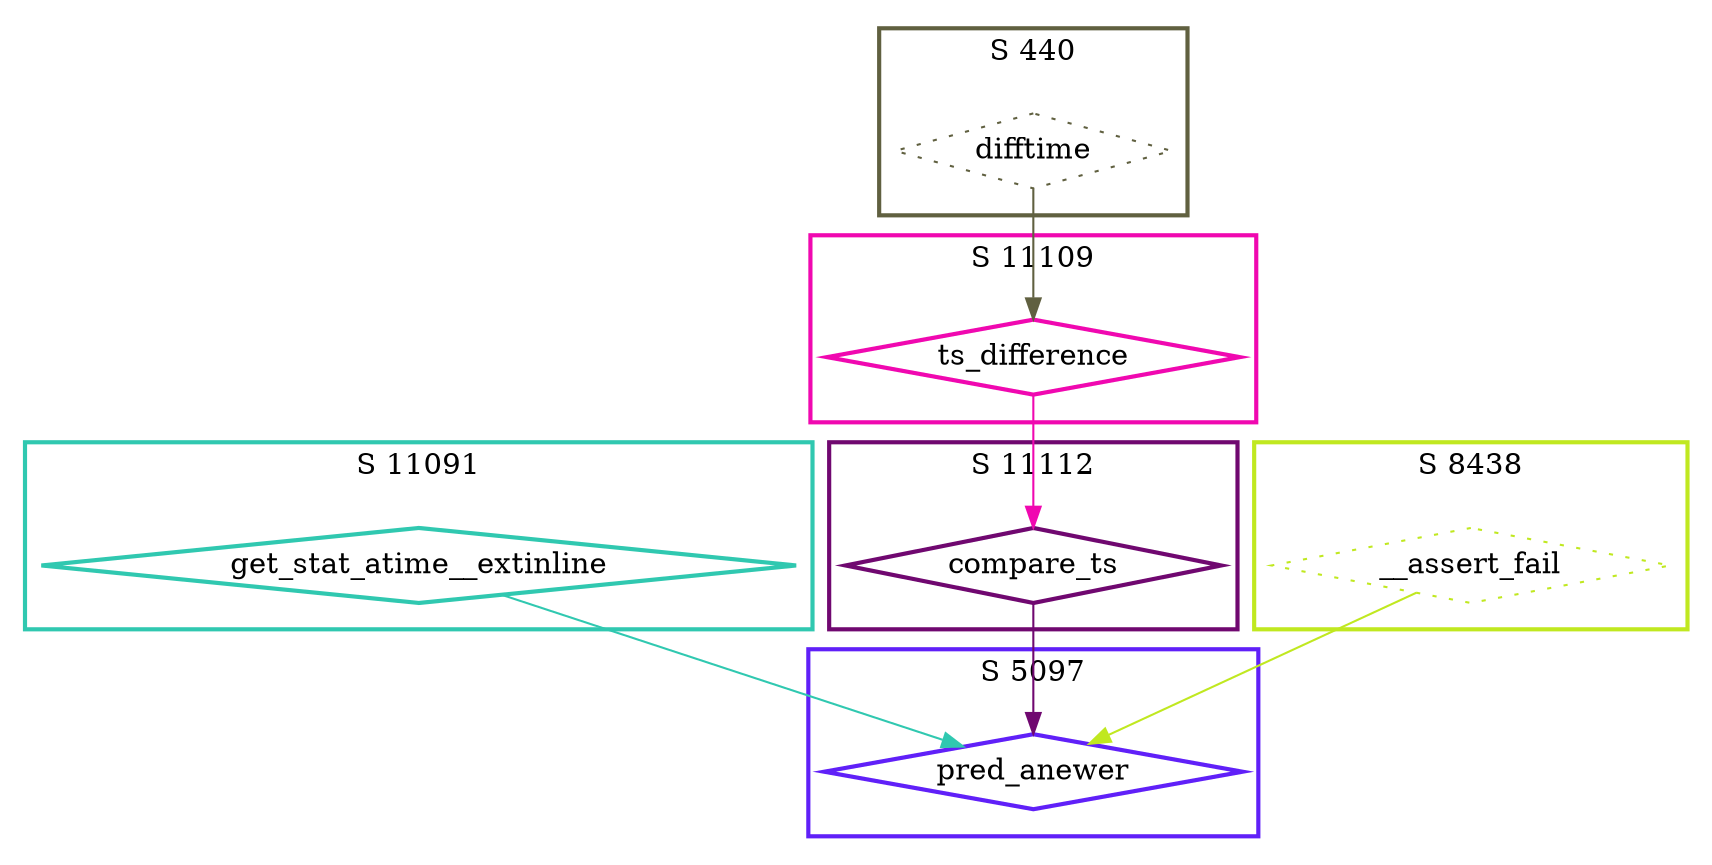 digraph G {
  ratio=0.500000;
  "UV get_stat_atime__extinline (11091)" [shape=diamond,
                                          label="get_stat_atime__extinline",
                                          color="#30C8B0", style=bold];
  "UV ts_difference (11109)" [shape=diamond, label="ts_difference",
                              color="#F008B0", style=bold];
  "UV difftime (440)" [shape=diamond, label="difftime", color="#606040",
                       style=dotted];
  "UV pred_anewer (5097)" [shape=diamond, label="pred_anewer",
                           color="#6020F8", style=bold];
  "UV compare_ts (11112)" [shape=diamond, label="compare_ts",
                           color="#700870", style=bold];
  "UV __assert_fail (8438)" [shape=diamond, label="__assert_fail",
                             color="#C0E820", style=dotted];
  
  subgraph cluster_8438 { label="S 8438";
    color="#C0E820";
    style=bold;
    "UV __assert_fail (8438)"; };
  subgraph cluster_11112 { label="S 11112";
    color="#700870";
    style=bold;
    "UV compare_ts (11112)"; };
  subgraph cluster_11091 { label="S 11091";
    color="#30C8B0";
    style=bold;
    "UV get_stat_atime__extinline (11091)"; };
  subgraph cluster_5097 { label="S 5097";
    color="#6020F8";
    style=bold;
    "UV pred_anewer (5097)"; };
  subgraph cluster_11109 { label="S 11109";
    color="#F008B0";
    style=bold;
    "UV ts_difference (11109)"; };
  subgraph cluster_440 { label="S 440";
    color="#606040";
    style=bold;
    "UV difftime (440)"; };
  
  "UV get_stat_atime__extinline (11091)" -> "UV pred_anewer (5097)" [
  color="#30C8B0"];
  "UV ts_difference (11109)" -> "UV compare_ts (11112)" [color="#F008B0"];
  "UV difftime (440)" -> "UV ts_difference (11109)" [color="#606040"];
  "UV compare_ts (11112)" -> "UV pred_anewer (5097)" [color="#700870"];
  "UV __assert_fail (8438)" -> "UV pred_anewer (5097)" [color="#C0E820"];
  
  }